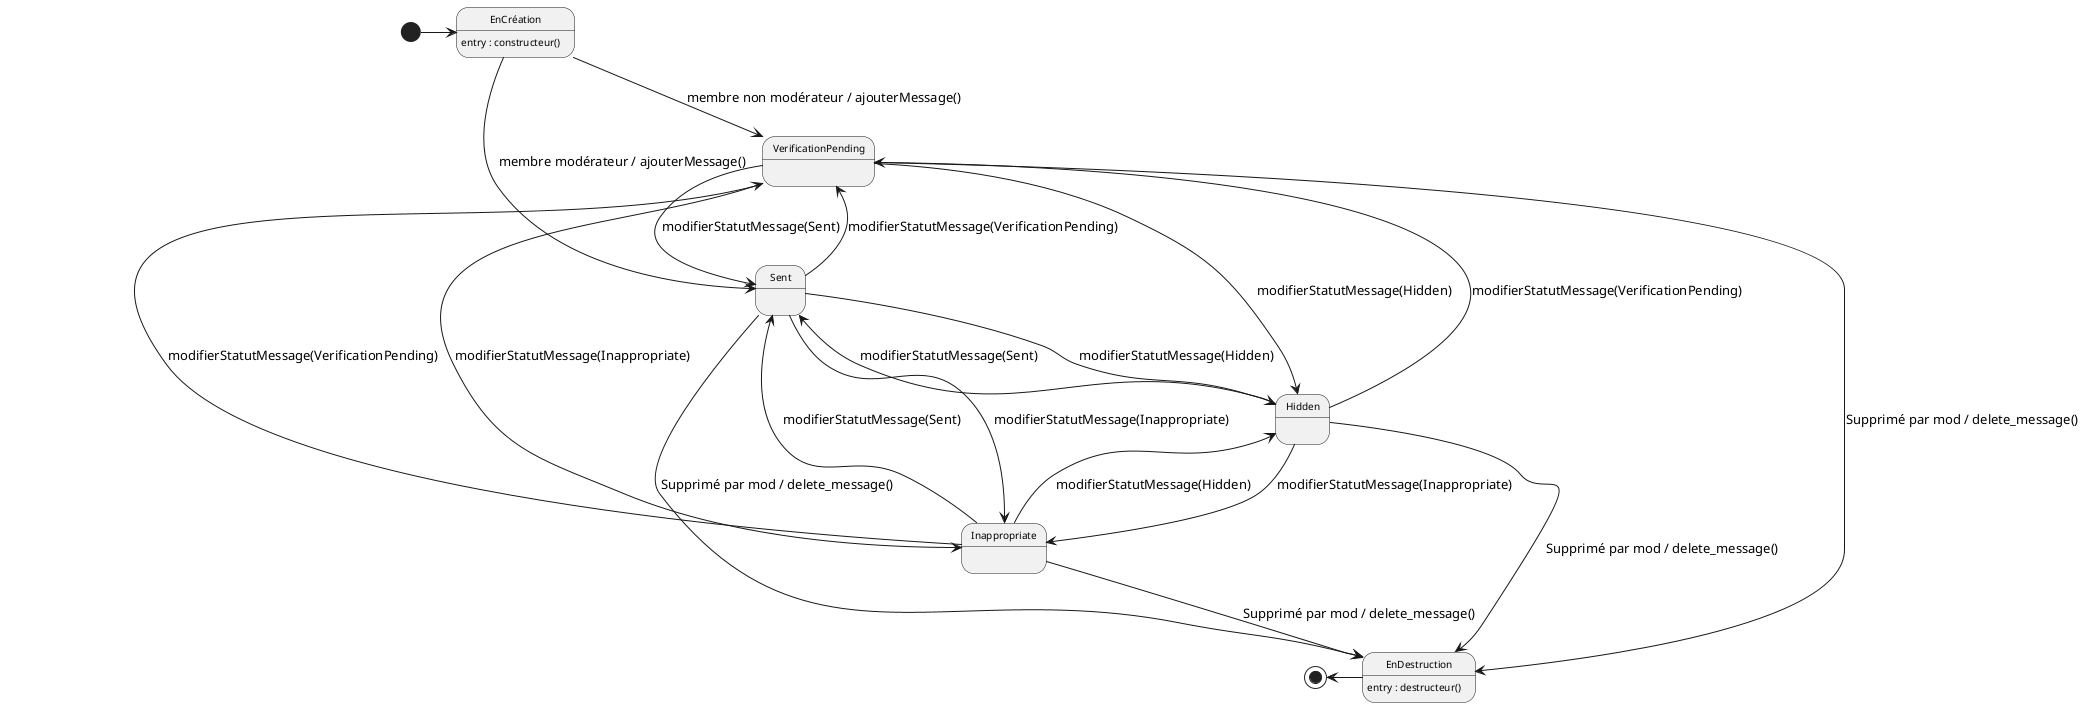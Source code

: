 @startuml

' Configuration charte graphique
' États et transitions
skinparam state {
    FontSize 10
    RoundCorner 10
}

state EnCréation : entry : constructeur()
state EnDestruction : entry : destructeur()

[*] -right-> EnCréation
EnCréation --> VerificationPending: membre non modérateur / ajouterMessage()
EnCréation --> Sent: membre modérateur / ajouterMessage()

VerificationPending --> EnDestruction: Supprimé par mod / delete_message()
VerificationPending --> Inappropriate: modifierStatutMessage(Inappropriate)
VerificationPending --> Hidden: modifierStatutMessage(Hidden)
VerificationPending --> Sent: modifierStatutMessage(Sent)

Hidden              --> EnDestruction: Supprimé par mod / delete_message()
Hidden              --> Inappropriate: modifierStatutMessage(Inappropriate)
Hidden              --> Sent: modifierStatutMessage(Sent)
Hidden              --> VerificationPending: modifierStatutMessage(VerificationPending)

Inappropriate       --> EnDestruction: Supprimé par mod / delete_message()
Inappropriate              --> Hidden: modifierStatutMessage(Hidden)
Inappropriate              --> Sent: modifierStatutMessage(Sent)
Inappropriate              --> VerificationPending: modifierStatutMessage(VerificationPending)

Sent --> EnDestruction: Supprimé par mod / delete_message()
Sent              --> Hidden: modifierStatutMessage(Hidden)
Sent              --> Inappropriate: modifierStatutMessage(Inappropriate)
Sent              --> VerificationPending: modifierStatutMessage(VerificationPending)

EnDestruction-left-> [*]

@enduml
